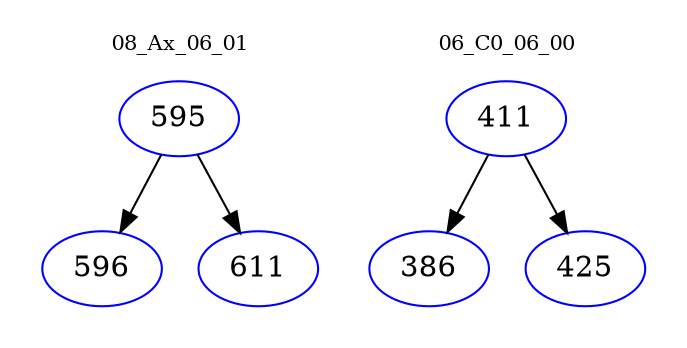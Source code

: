 digraph{
subgraph cluster_0 {
color = white
label = "08_Ax_06_01";
fontsize=10;
T0_595 [label="595", color="blue"]
T0_595 -> T0_596 [color="black"]
T0_596 [label="596", color="blue"]
T0_595 -> T0_611 [color="black"]
T0_611 [label="611", color="blue"]
}
subgraph cluster_1 {
color = white
label = "06_C0_06_00";
fontsize=10;
T1_411 [label="411", color="blue"]
T1_411 -> T1_386 [color="black"]
T1_386 [label="386", color="blue"]
T1_411 -> T1_425 [color="black"]
T1_425 [label="425", color="blue"]
}
}

